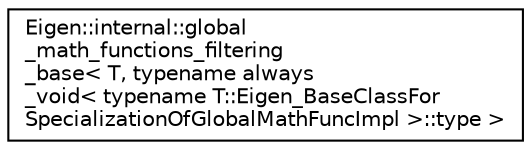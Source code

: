 digraph "Graphical Class Hierarchy"
{
  edge [fontname="Helvetica",fontsize="10",labelfontname="Helvetica",labelfontsize="10"];
  node [fontname="Helvetica",fontsize="10",shape=record];
  rankdir="LR";
  Node1 [label="Eigen::internal::global\l_math_functions_filtering\l_base\< T,   typename always\l_void\< typename T::Eigen_BaseClassFor\lSpecializationOfGlobalMathFuncImpl \>::type \>",height=0.2,width=0.4,color="black", fillcolor="white", style="filled",URL="$struct_eigen_1_1internal_1_1global__math__functions__filtering__base_3_01_t_00_01_01_01typename_1c912089d5ca7087287fa51f66ad288d.html"];
}
